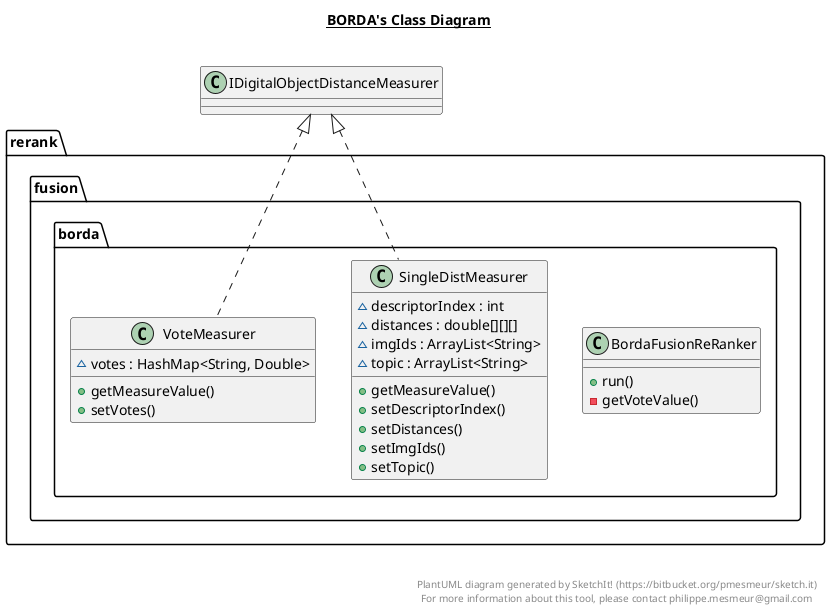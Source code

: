 @startuml

title __BORDA's Class Diagram__\n

  namespace rerank.fusion.borda {
    class rerank.fusion.borda.BordaFusionReRanker {
        + run()
        - getVoteValue()
    }
  }
  

  namespace rerank.fusion.borda {
    class rerank.fusion.borda.SingleDistMeasurer {
        ~ descriptorIndex : int
        ~ distances : double[][][]
        ~ imgIds : ArrayList<String>
        ~ topic : ArrayList<String>
        + getMeasureValue()
        + setDescriptorIndex()
        + setDistances()
        + setImgIds()
        + setTopic()
    }
  }
  

  namespace rerank.fusion.borda {
    class rerank.fusion.borda.VoteMeasurer {
        ~ votes : HashMap<String, Double>
        + getMeasureValue()
        + setVotes()
    }
  }
  

  rerank.fusion.borda.SingleDistMeasurer .up.|> IDigitalObjectDistanceMeasurer
  rerank.fusion.borda.VoteMeasurer .up.|> IDigitalObjectDistanceMeasurer


right footer


PlantUML diagram generated by SketchIt! (https://bitbucket.org/pmesmeur/sketch.it)
For more information about this tool, please contact philippe.mesmeur@gmail.com
endfooter

@enduml
